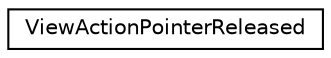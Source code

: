 digraph "Graphical Class Hierarchy"
{
 // LATEX_PDF_SIZE
  edge [fontname="Helvetica",fontsize="10",labelfontname="Helvetica",labelfontsize="10"];
  node [fontname="Helvetica",fontsize="10",shape=record];
  rankdir="LR";
  Node0 [label="ViewActionPointerReleased",height=0.2,width=0.4,color="black", fillcolor="white", style="filled",URL="$structViewActionPointerReleased.html",tooltip=" "];
}
